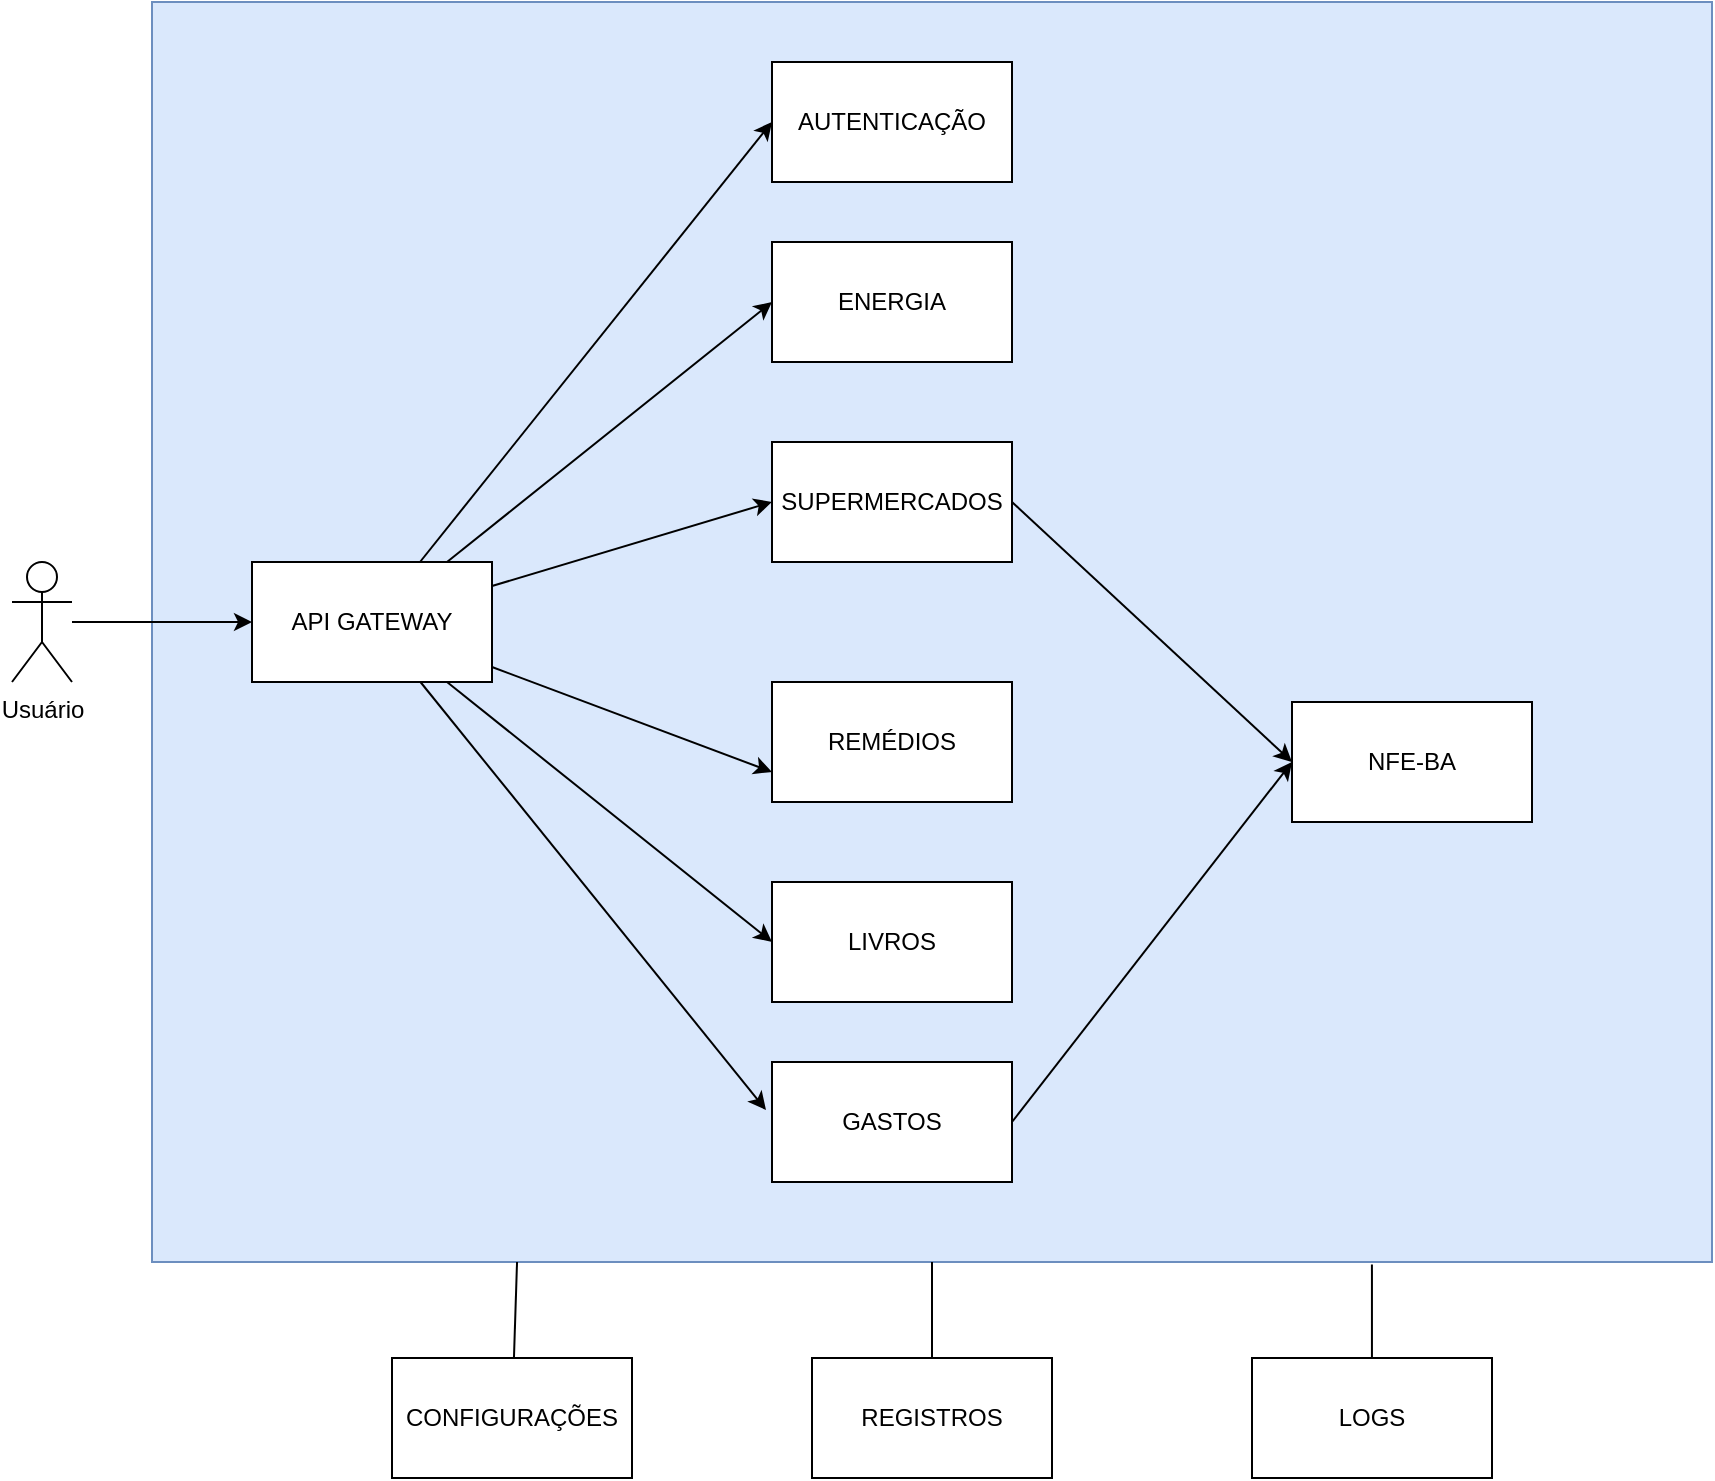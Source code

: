 <mxfile version="20.0.2" type="device"><diagram id="MxWBgo9OkskNwTC8IfR8" name="Page-1"><mxGraphModel dx="946" dy="648" grid="1" gridSize="10" guides="1" tooltips="1" connect="1" arrows="1" fold="1" page="1" pageScale="1" pageWidth="1169" pageHeight="827" math="0" shadow="0"><root><mxCell id="0"/><mxCell id="1" parent="0"/><mxCell id="v7anAxAk3aXrUOUUDas8-21" value="" style="rounded=0;whiteSpace=wrap;html=1;fillColor=#dae8fc;strokeColor=#6c8ebf;" parent="1" vertex="1"><mxGeometry x="120" y="50" width="780" height="630" as="geometry"/></mxCell><mxCell id="mi-WX1YcxeQDYhKzjw-G-1" value="Usuário" style="shape=umlActor;verticalLabelPosition=bottom;verticalAlign=top;html=1;outlineConnect=0;" parent="1" vertex="1"><mxGeometry x="50" y="330" width="30" height="60" as="geometry"/></mxCell><mxCell id="v7anAxAk3aXrUOUUDas8-4" style="edgeStyle=none;rounded=0;orthogonalLoop=1;jettySize=auto;html=1;entryX=0;entryY=0.5;entryDx=0;entryDy=0;startArrow=none;startFill=0;" parent="1" source="mi-WX1YcxeQDYhKzjw-G-2" target="mi-WX1YcxeQDYhKzjw-G-4" edge="1"><mxGeometry relative="1" as="geometry"/></mxCell><mxCell id="v7anAxAk3aXrUOUUDas8-7" style="edgeStyle=none;rounded=0;orthogonalLoop=1;jettySize=auto;html=1;entryX=0;entryY=0.5;entryDx=0;entryDy=0;startArrow=none;startFill=0;" parent="1" source="mi-WX1YcxeQDYhKzjw-G-2" target="mi-WX1YcxeQDYhKzjw-G-6" edge="1"><mxGeometry relative="1" as="geometry"/></mxCell><mxCell id="v7anAxAk3aXrUOUUDas8-8" style="edgeStyle=none;rounded=0;orthogonalLoop=1;jettySize=auto;html=1;startArrow=none;startFill=0;entryX=0;entryY=0.75;entryDx=0;entryDy=0;" parent="1" source="mi-WX1YcxeQDYhKzjw-G-2" target="mi-WX1YcxeQDYhKzjw-G-9" edge="1"><mxGeometry relative="1" as="geometry"/></mxCell><mxCell id="v7anAxAk3aXrUOUUDas8-10" style="edgeStyle=none;rounded=0;orthogonalLoop=1;jettySize=auto;html=1;entryX=-0.025;entryY=0.4;entryDx=0;entryDy=0;entryPerimeter=0;startArrow=none;startFill=0;" parent="1" source="mi-WX1YcxeQDYhKzjw-G-2" target="mi-WX1YcxeQDYhKzjw-G-8" edge="1"><mxGeometry relative="1" as="geometry"/></mxCell><mxCell id="v7anAxAk3aXrUOUUDas8-32" style="edgeStyle=none;rounded=0;orthogonalLoop=1;jettySize=auto;html=1;entryX=0;entryY=0.5;entryDx=0;entryDy=0;startArrow=none;startFill=0;endArrow=classic;endFill=1;" parent="1" source="mi-WX1YcxeQDYhKzjw-G-2" target="mi-WX1YcxeQDYhKzjw-G-10" edge="1"><mxGeometry relative="1" as="geometry"/></mxCell><mxCell id="v7anAxAk3aXrUOUUDas8-33" style="edgeStyle=none;rounded=0;orthogonalLoop=1;jettySize=auto;html=1;entryX=0;entryY=0.5;entryDx=0;entryDy=0;startArrow=none;startFill=0;endArrow=classic;endFill=1;" parent="1" source="mi-WX1YcxeQDYhKzjw-G-2" target="mi-WX1YcxeQDYhKzjw-G-7" edge="1"><mxGeometry relative="1" as="geometry"/></mxCell><mxCell id="mi-WX1YcxeQDYhKzjw-G-2" value="API GATEWAY" style="rounded=0;whiteSpace=wrap;html=1;" parent="1" vertex="1"><mxGeometry x="170" y="330" width="120" height="60" as="geometry"/></mxCell><mxCell id="mi-WX1YcxeQDYhKzjw-G-3" value="" style="endArrow=classic;startArrow=none;html=1;rounded=0;startFill=0;" parent="1" source="mi-WX1YcxeQDYhKzjw-G-1" target="mi-WX1YcxeQDYhKzjw-G-2" edge="1"><mxGeometry width="50" height="50" relative="1" as="geometry"><mxPoint x="140" y="360" as="sourcePoint"/><mxPoint x="170" y="370" as="targetPoint"/></mxGeometry></mxCell><mxCell id="mi-WX1YcxeQDYhKzjw-G-4" value="ENERGIA" style="rounded=0;whiteSpace=wrap;html=1;" parent="1" vertex="1"><mxGeometry x="430" y="170" width="120" height="60" as="geometry"/></mxCell><mxCell id="mi-WX1YcxeQDYhKzjw-G-5" value="NFE-BA" style="rounded=0;whiteSpace=wrap;html=1;" parent="1" vertex="1"><mxGeometry x="690" y="400" width="120" height="60" as="geometry"/></mxCell><mxCell id="v7anAxAk3aXrUOUUDas8-6" style="edgeStyle=none;rounded=0;orthogonalLoop=1;jettySize=auto;html=1;entryX=0;entryY=0.5;entryDx=0;entryDy=0;startArrow=none;startFill=0;exitX=1;exitY=0.5;exitDx=0;exitDy=0;" parent="1" source="mi-WX1YcxeQDYhKzjw-G-6" target="mi-WX1YcxeQDYhKzjw-G-5" edge="1"><mxGeometry relative="1" as="geometry"/></mxCell><mxCell id="mi-WX1YcxeQDYhKzjw-G-6" value="SUPERMERCADOS" style="rounded=0;whiteSpace=wrap;html=1;" parent="1" vertex="1"><mxGeometry x="430" y="270" width="120" height="60" as="geometry"/></mxCell><mxCell id="mi-WX1YcxeQDYhKzjw-G-7" value="LIVROS" style="rounded=0;whiteSpace=wrap;html=1;" parent="1" vertex="1"><mxGeometry x="430" y="490" width="120" height="60" as="geometry"/></mxCell><mxCell id="ZQnit78vNTfNgl1VzXM3-1" style="rounded=0;orthogonalLoop=1;jettySize=auto;html=1;entryX=0;entryY=0.5;entryDx=0;entryDy=0;exitX=1;exitY=0.5;exitDx=0;exitDy=0;" edge="1" parent="1" source="mi-WX1YcxeQDYhKzjw-G-8" target="mi-WX1YcxeQDYhKzjw-G-5"><mxGeometry relative="1" as="geometry"/></mxCell><mxCell id="mi-WX1YcxeQDYhKzjw-G-8" value="GASTOS" style="rounded=0;whiteSpace=wrap;html=1;" parent="1" vertex="1"><mxGeometry x="430" y="580" width="120" height="60" as="geometry"/></mxCell><mxCell id="mi-WX1YcxeQDYhKzjw-G-9" value="REMÉDIOS" style="rounded=0;whiteSpace=wrap;html=1;" parent="1" vertex="1"><mxGeometry x="430" y="390" width="120" height="60" as="geometry"/></mxCell><mxCell id="mi-WX1YcxeQDYhKzjw-G-10" value="AUTENTICAÇÃO" style="rounded=0;whiteSpace=wrap;html=1;" parent="1" vertex="1"><mxGeometry x="430" y="80" width="120" height="60" as="geometry"/></mxCell><mxCell id="v7anAxAk3aXrUOUUDas8-23" style="edgeStyle=none;rounded=0;orthogonalLoop=1;jettySize=auto;html=1;entryX=0.234;entryY=1;entryDx=0;entryDy=0;entryPerimeter=0;startArrow=none;startFill=0;endArrow=none;endFill=0;" parent="1" source="mi-WX1YcxeQDYhKzjw-G-11" target="v7anAxAk3aXrUOUUDas8-21" edge="1"><mxGeometry relative="1" as="geometry"/></mxCell><mxCell id="mi-WX1YcxeQDYhKzjw-G-11" value="CONFIGURAÇÕES" style="rounded=0;whiteSpace=wrap;html=1;" parent="1" vertex="1"><mxGeometry x="240" y="728" width="120" height="60" as="geometry"/></mxCell><mxCell id="v7anAxAk3aXrUOUUDas8-28" style="edgeStyle=none;rounded=0;orthogonalLoop=1;jettySize=auto;html=1;startArrow=none;startFill=0;endArrow=none;endFill=0;" parent="1" source="mi-WX1YcxeQDYhKzjw-G-12" target="v7anAxAk3aXrUOUUDas8-21" edge="1"><mxGeometry relative="1" as="geometry"/></mxCell><mxCell id="mi-WX1YcxeQDYhKzjw-G-12" value="REGISTROS" style="rounded=0;whiteSpace=wrap;html=1;" parent="1" vertex="1"><mxGeometry x="450" y="728" width="120" height="60" as="geometry"/></mxCell><mxCell id="v7anAxAk3aXrUOUUDas8-30" style="edgeStyle=none;rounded=0;orthogonalLoop=1;jettySize=auto;html=1;startArrow=none;startFill=0;endArrow=none;endFill=0;entryX=0.782;entryY=1.002;entryDx=0;entryDy=0;entryPerimeter=0;" parent="1" source="mi-WX1YcxeQDYhKzjw-G-13" target="v7anAxAk3aXrUOUUDas8-21" edge="1"><mxGeometry relative="1" as="geometry"/></mxCell><mxCell id="mi-WX1YcxeQDYhKzjw-G-13" value="LOGS" style="rounded=0;whiteSpace=wrap;html=1;" parent="1" vertex="1"><mxGeometry x="670" y="728" width="120" height="60" as="geometry"/></mxCell></root></mxGraphModel></diagram></mxfile>